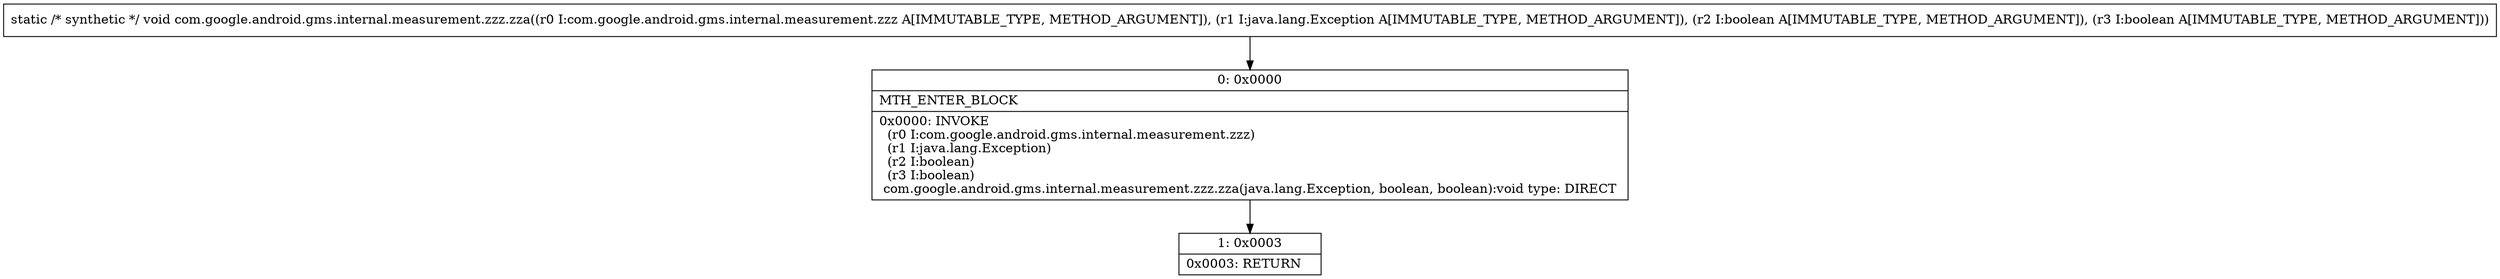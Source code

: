 digraph "CFG forcom.google.android.gms.internal.measurement.zzz.zza(Lcom\/google\/android\/gms\/internal\/measurement\/zzz;Ljava\/lang\/Exception;ZZ)V" {
Node_0 [shape=record,label="{0\:\ 0x0000|MTH_ENTER_BLOCK\l|0x0000: INVOKE  \l  (r0 I:com.google.android.gms.internal.measurement.zzz)\l  (r1 I:java.lang.Exception)\l  (r2 I:boolean)\l  (r3 I:boolean)\l com.google.android.gms.internal.measurement.zzz.zza(java.lang.Exception, boolean, boolean):void type: DIRECT \l}"];
Node_1 [shape=record,label="{1\:\ 0x0003|0x0003: RETURN   \l}"];
MethodNode[shape=record,label="{static \/* synthetic *\/ void com.google.android.gms.internal.measurement.zzz.zza((r0 I:com.google.android.gms.internal.measurement.zzz A[IMMUTABLE_TYPE, METHOD_ARGUMENT]), (r1 I:java.lang.Exception A[IMMUTABLE_TYPE, METHOD_ARGUMENT]), (r2 I:boolean A[IMMUTABLE_TYPE, METHOD_ARGUMENT]), (r3 I:boolean A[IMMUTABLE_TYPE, METHOD_ARGUMENT])) }"];
MethodNode -> Node_0;
Node_0 -> Node_1;
}

